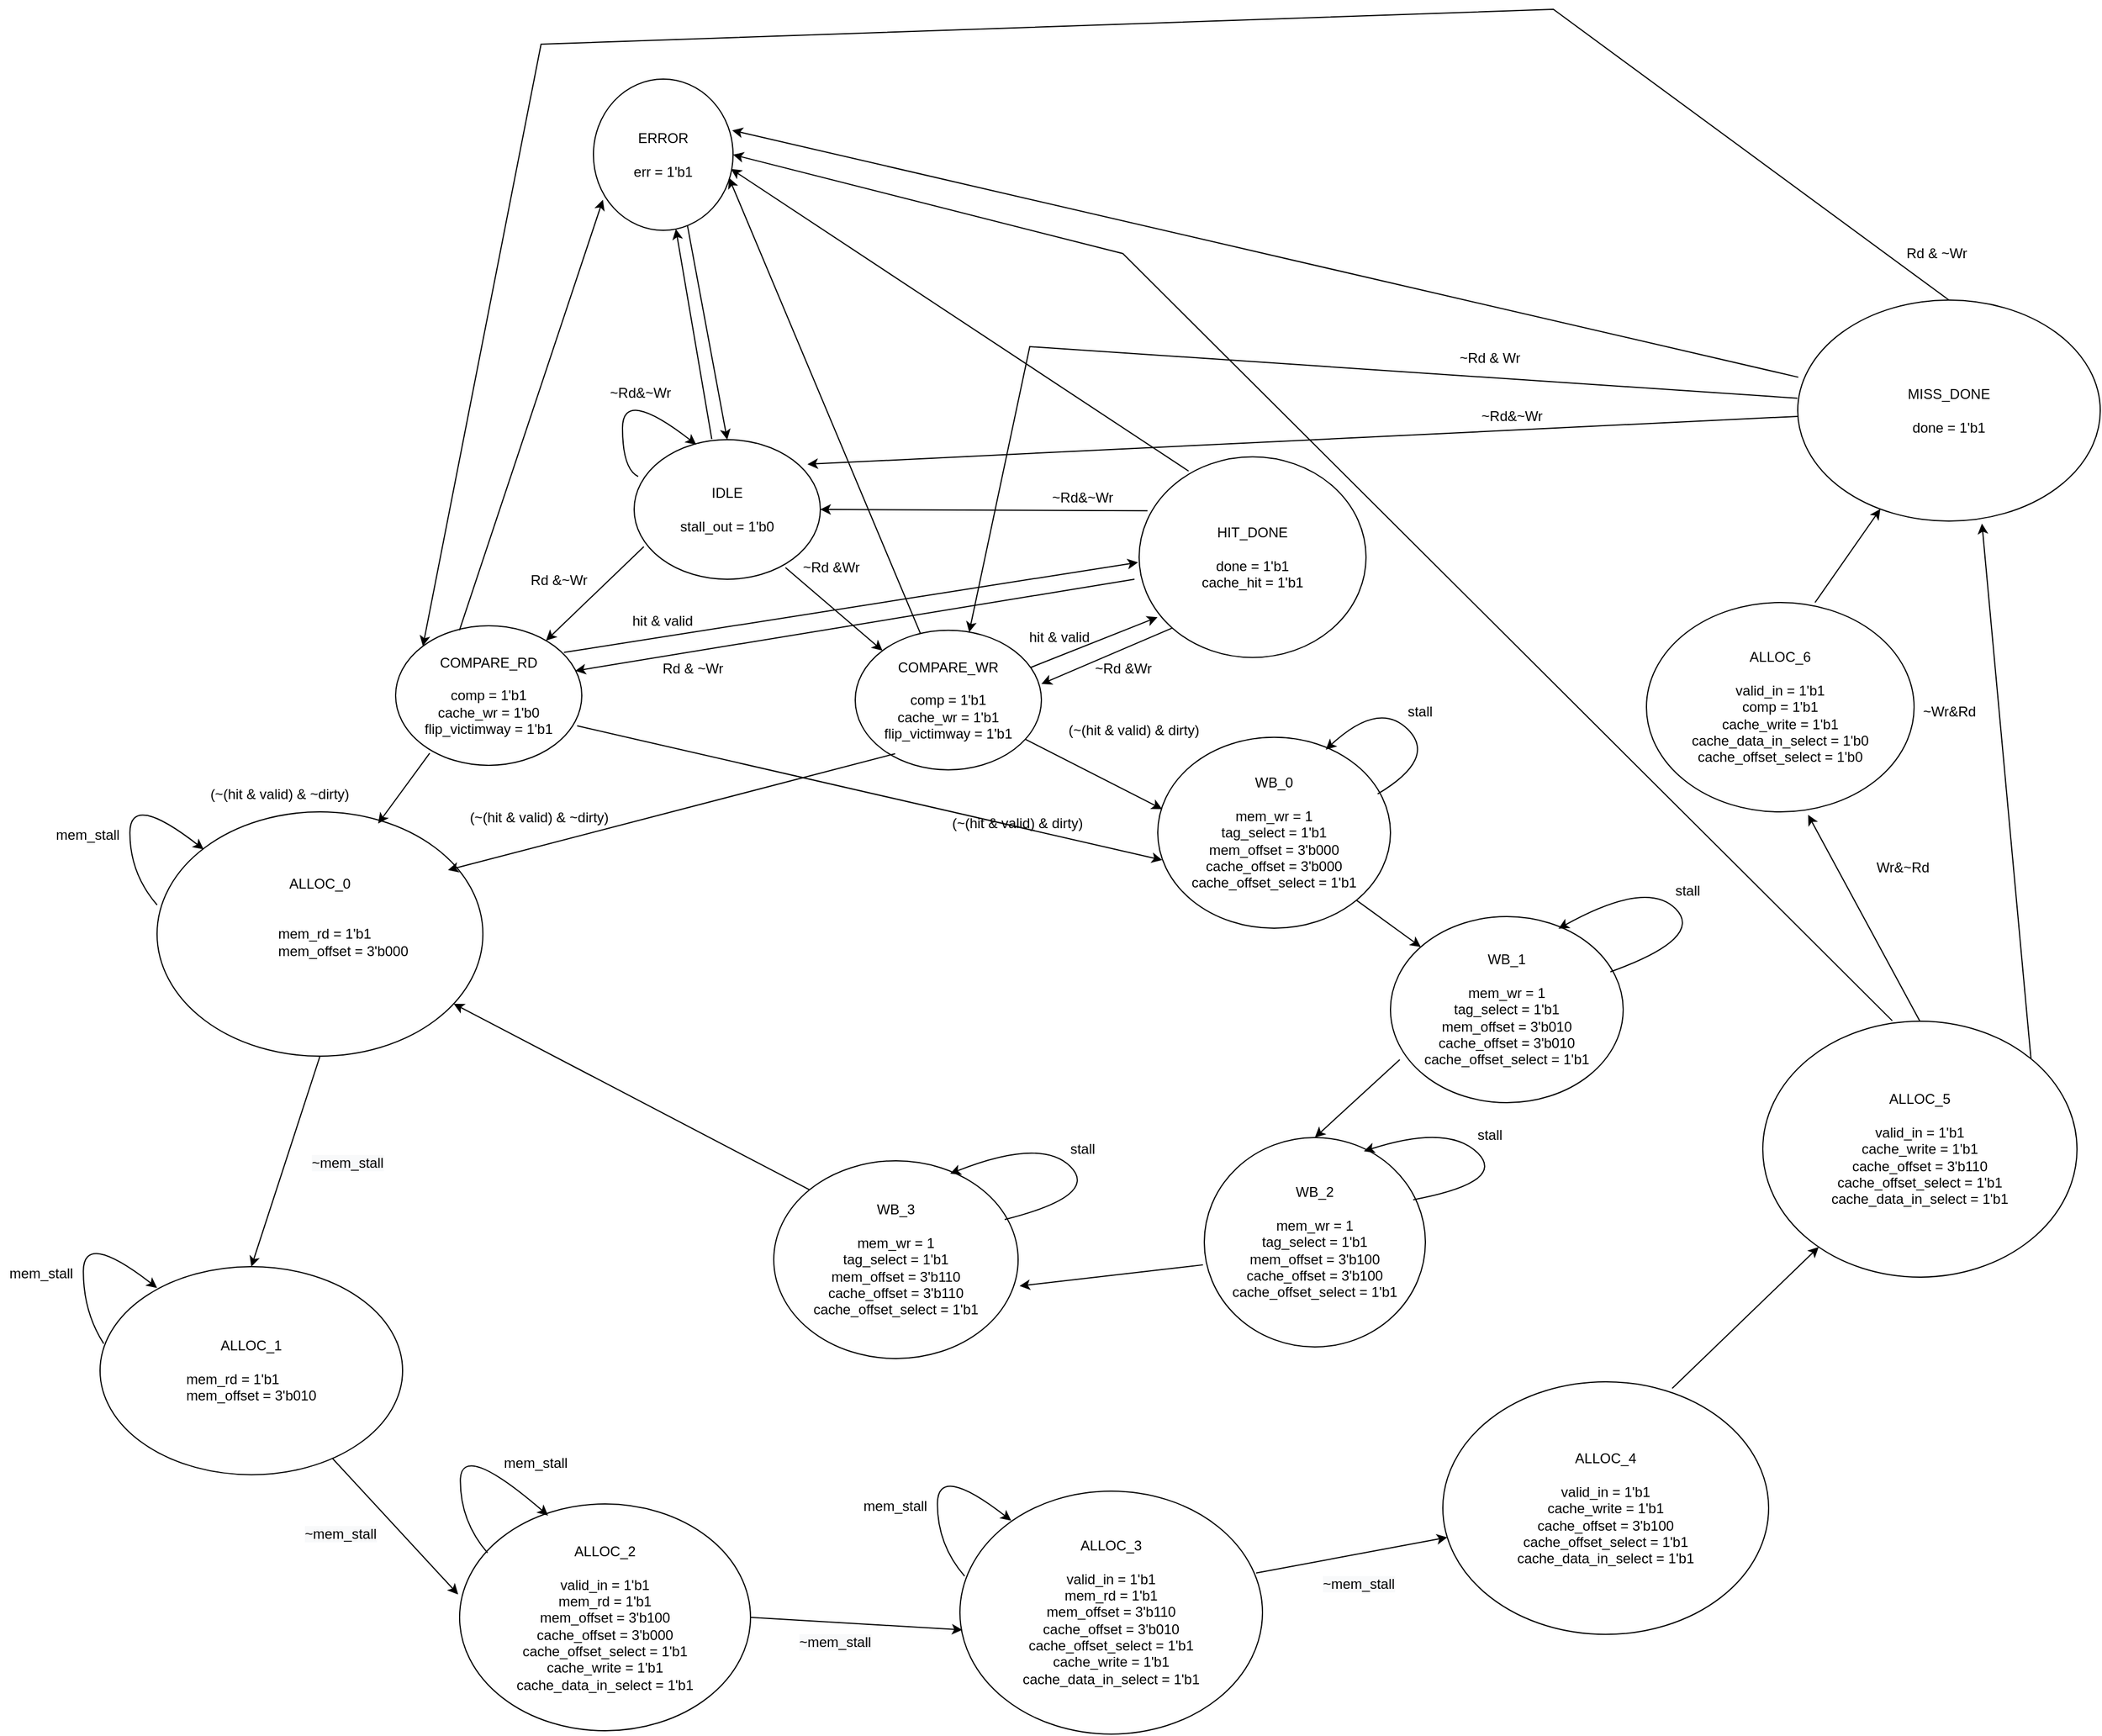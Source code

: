 <mxfile version="17.4.6" type="github">
  <diagram id="0WsAM_WMDWSk5i0kJ9NH" name="Page-1">
    <mxGraphModel dx="3024" dy="1477" grid="1" gridSize="10" guides="1" tooltips="1" connect="1" arrows="0" fold="1" page="1" pageScale="1" pageWidth="1654" pageHeight="2336" math="0" shadow="0">
      <root>
        <mxCell id="0" />
        <mxCell id="1" parent="0" />
        <mxCell id="G9HL7FKv6nedQ7dIaKoP-1" value="IDLE&lt;br&gt;&lt;br&gt;stall_out = 1&#39;b0" style="ellipse;whiteSpace=wrap;html=1;" parent="1" vertex="1">
          <mxGeometry x="-810" y="640" width="160" height="120" as="geometry" />
        </mxCell>
        <mxCell id="G9HL7FKv6nedQ7dIaKoP-4" value="~Rd&amp;amp;~Wr" style="text;html=1;align=center;verticalAlign=middle;resizable=0;points=[];autosize=1;strokeColor=none;fillColor=none;" parent="1" vertex="1">
          <mxGeometry x="-840" y="590" width="70" height="20" as="geometry" />
        </mxCell>
        <mxCell id="G9HL7FKv6nedQ7dIaKoP-5" value="" style="curved=1;endArrow=classic;html=1;rounded=0;entryX=0.396;entryY=-0.006;entryDx=0;entryDy=0;entryPerimeter=0;" parent="1" edge="1">
          <mxGeometry width="50" height="50" relative="1" as="geometry">
            <mxPoint x="-806.564" y="671.718" as="sourcePoint" />
            <mxPoint x="-756.64" y="644.28" as="targetPoint" />
            <Array as="points">
              <mxPoint x="-820" y="665" />
              <mxPoint x="-820" y="595" />
            </Array>
          </mxGeometry>
        </mxCell>
        <mxCell id="G9HL7FKv6nedQ7dIaKoP-6" value="COMPARE_RD&lt;br&gt;&lt;br&gt;comp = 1&#39;b1&lt;br&gt;cache_wr = 1&#39;b0&lt;br&gt;flip_victimway = 1&#39;b1" style="ellipse;whiteSpace=wrap;html=1;" parent="1" vertex="1">
          <mxGeometry x="-1015" y="800" width="160" height="120" as="geometry" />
        </mxCell>
        <mxCell id="G9HL7FKv6nedQ7dIaKoP-7" value="COMPARE_WR&lt;br&gt;&lt;br&gt;comp = 1&#39;b1&lt;br&gt;cache_wr = 1&#39;b1&lt;br&gt;flip_victimway = 1&#39;b1" style="ellipse;whiteSpace=wrap;html=1;" parent="1" vertex="1">
          <mxGeometry x="-620" y="803.84" width="160" height="120" as="geometry" />
        </mxCell>
        <mxCell id="G9HL7FKv6nedQ7dIaKoP-8" value="" style="endArrow=classic;html=1;rounded=0;exitX=0.052;exitY=0.767;exitDx=0;exitDy=0;exitPerimeter=0;" parent="1" source="G9HL7FKv6nedQ7dIaKoP-1" target="G9HL7FKv6nedQ7dIaKoP-6" edge="1">
          <mxGeometry width="50" height="50" relative="1" as="geometry">
            <mxPoint x="-810" y="760" as="sourcePoint" />
            <mxPoint x="-1000.08" y="860" as="targetPoint" />
          </mxGeometry>
        </mxCell>
        <mxCell id="G9HL7FKv6nedQ7dIaKoP-9" value="Rd &amp;amp;~Wr" style="text;html=1;align=center;verticalAlign=middle;resizable=0;points=[];autosize=1;strokeColor=none;fillColor=none;" parent="1" vertex="1">
          <mxGeometry x="-905" y="751" width="60" height="20" as="geometry" />
        </mxCell>
        <mxCell id="G9HL7FKv6nedQ7dIaKoP-10" value="" style="endArrow=classic;html=1;rounded=0;exitX=0.904;exitY=0.191;exitDx=0;exitDy=0;exitPerimeter=0;entryX=-0.005;entryY=0.526;entryDx=0;entryDy=0;entryPerimeter=0;" parent="1" source="G9HL7FKv6nedQ7dIaKoP-6" target="G9HL7FKv6nedQ7dIaKoP-82" edge="1">
          <mxGeometry width="50" height="50" relative="1" as="geometry">
            <mxPoint x="-830" y="890" as="sourcePoint" />
            <mxPoint x="-780" y="840" as="targetPoint" />
          </mxGeometry>
        </mxCell>
        <mxCell id="G9HL7FKv6nedQ7dIaKoP-14" value="" style="endArrow=classic;html=1;rounded=0;exitX=0.813;exitY=0.917;exitDx=0;exitDy=0;exitPerimeter=0;entryX=0;entryY=0;entryDx=0;entryDy=0;" parent="1" source="G9HL7FKv6nedQ7dIaKoP-1" target="G9HL7FKv6nedQ7dIaKoP-7" edge="1">
          <mxGeometry width="50" height="50" relative="1" as="geometry">
            <mxPoint x="-431.12" y="739.12" as="sourcePoint" />
            <mxPoint x="-620.003" y="919.907" as="targetPoint" />
          </mxGeometry>
        </mxCell>
        <mxCell id="G9HL7FKv6nedQ7dIaKoP-15" value="~Rd &amp;amp;Wr" style="text;html=1;align=center;verticalAlign=middle;resizable=0;points=[];autosize=1;strokeColor=none;fillColor=none;" parent="1" vertex="1">
          <mxGeometry x="-671" y="740" width="60" height="20" as="geometry" />
        </mxCell>
        <mxCell id="G9HL7FKv6nedQ7dIaKoP-18" value="ALLOC_0&lt;br&gt;&lt;br&gt;&lt;div style=&quot;text-align: left&quot;&gt;&lt;br&gt;&lt;/div&gt;&lt;blockquote style=&quot;margin: 0 0 0 40px ; border: none ; padding: 0px&quot;&gt;&lt;span&gt;&lt;div style=&quot;text-align: left&quot;&gt;&lt;span&gt;mem_rd = 1&#39;b1&lt;/span&gt;&lt;/div&gt;&lt;/span&gt;&lt;span&gt;&lt;div style=&quot;text-align: left&quot;&gt;&lt;span&gt;mem_offset = 3&#39;b000&lt;/span&gt;&lt;/div&gt;&lt;div style=&quot;text-align: left&quot;&gt;&lt;div&gt;&lt;br&gt;&lt;/div&gt;&lt;/div&gt;&lt;/span&gt;&lt;/blockquote&gt;&lt;div style=&quot;text-align: left&quot;&gt;&lt;br&gt;&lt;/div&gt;" style="ellipse;whiteSpace=wrap;html=1;" parent="1" vertex="1">
          <mxGeometry x="-1220" y="960" width="280" height="210" as="geometry" />
        </mxCell>
        <mxCell id="G9HL7FKv6nedQ7dIaKoP-22" value="" style="endArrow=classic;html=1;rounded=0;exitX=0.183;exitY=0.913;exitDx=0;exitDy=0;exitPerimeter=0;" parent="1" source="G9HL7FKv6nedQ7dIaKoP-6" edge="1">
          <mxGeometry width="50" height="50" relative="1" as="geometry">
            <mxPoint x="-1260" y="920" as="sourcePoint" />
            <mxPoint x="-1030" y="970" as="targetPoint" />
          </mxGeometry>
        </mxCell>
        <mxCell id="G9HL7FKv6nedQ7dIaKoP-27" value="" style="endArrow=classic;html=1;rounded=0;exitX=0.183;exitY=0.913;exitDx=0;exitDy=0;exitPerimeter=0;" parent="1" edge="1">
          <mxGeometry width="50" height="50" relative="1" as="geometry">
            <mxPoint x="-585.72" y="910" as="sourcePoint" />
            <mxPoint x="-970" y="1010" as="targetPoint" />
          </mxGeometry>
        </mxCell>
        <mxCell id="G9HL7FKv6nedQ7dIaKoP-38" value="WB_0&lt;br&gt;&lt;br&gt;mem_wr = 1&lt;br&gt;tag_select = 1&#39;b1&lt;br&gt;&lt;span style=&quot;color: rgba(0 , 0 , 0 , 0) ; font-family: monospace ; font-size: 0px&quot;&gt;%3CmxGraphModel%3E%3Croot%3E%3CmxCell%20id%3D%220%22%2F%3E%3CmxCell%20id%3D%221%22%20parent%3D%220%22%2F%3E%3CmxCell%20id%3D%222%22%20value%3D%22tag_select%22%20style%3D%22text%3Bhtml%3D1%3Balign%3Dcenter%3BverticalAlign%3Dmiddle%3Bresizable%3D0%3Bpoints%3D%5B%5D%3Bautosize%3D1%3BstrokeColor%3Dnone%3BfillColor%3Dnone%3B%22%20vertex%3D%221%22%20parent%3D%221%22%3E%3CmxGeometry%20x%3D%222430%22%20y%3D%22310%22%20width%3D%2270%22%20height%3D%2220%22%20as%3D%22geometry%22%2F%3E%3C%2FmxCell%3E%3C%2Froot%3E%3C%2FmxGraphModel%3E&lt;/span&gt;mem_offset = 3&#39;b000&lt;div&gt;cache_offset = 3&#39;b000&lt;/div&gt;cache_offset_select = 1&#39;b1" style="ellipse;whiteSpace=wrap;html=1;" parent="1" vertex="1">
          <mxGeometry x="-360" y="895.86" width="200" height="164.14" as="geometry" />
        </mxCell>
        <mxCell id="G9HL7FKv6nedQ7dIaKoP-39" value="stall" style="text;html=1;align=center;verticalAlign=middle;resizable=0;points=[];autosize=1;strokeColor=none;fillColor=none;" parent="1" vertex="1">
          <mxGeometry x="-155" y="864.14" width="40" height="20" as="geometry" />
        </mxCell>
        <mxCell id="G9HL7FKv6nedQ7dIaKoP-41" value="" style="curved=1;endArrow=classic;html=1;rounded=0;exitX=0.945;exitY=0.297;exitDx=0;exitDy=0;exitPerimeter=0;entryX=0.722;entryY=0.065;entryDx=0;entryDy=0;entryPerimeter=0;" parent="1" source="G9HL7FKv6nedQ7dIaKoP-38" target="G9HL7FKv6nedQ7dIaKoP-38" edge="1">
          <mxGeometry width="50" height="50" relative="1" as="geometry">
            <mxPoint x="-170" y="914.14" as="sourcePoint" />
            <mxPoint x="-120" y="864.14" as="targetPoint" />
            <Array as="points">
              <mxPoint x="-120" y="914.14" />
              <mxPoint x="-170" y="864.14" />
            </Array>
          </mxGeometry>
        </mxCell>
        <mxCell id="G9HL7FKv6nedQ7dIaKoP-42" value="WB_1&lt;br&gt;&lt;br&gt;mem_wr = 1&lt;br&gt;tag_select = 1&#39;b1&lt;br&gt;&lt;div&gt;mem_offset = 3&#39;b010&lt;div&gt;cache_offset = 3&#39;b010&lt;/div&gt;cache_offset_select = 1&#39;b1&lt;/div&gt;" style="ellipse;whiteSpace=wrap;html=1;" parent="1" vertex="1">
          <mxGeometry x="-160" y="1050" width="200" height="160" as="geometry" />
        </mxCell>
        <mxCell id="G9HL7FKv6nedQ7dIaKoP-43" value="stall" style="text;html=1;align=center;verticalAlign=middle;resizable=0;points=[];autosize=1;strokeColor=none;fillColor=none;" parent="1" vertex="1">
          <mxGeometry x="75" y="1018.28" width="40" height="20" as="geometry" />
        </mxCell>
        <mxCell id="G9HL7FKv6nedQ7dIaKoP-44" value="" style="curved=1;endArrow=classic;html=1;rounded=0;exitX=0.945;exitY=0.297;exitDx=0;exitDy=0;exitPerimeter=0;entryX=0.722;entryY=0.065;entryDx=0;entryDy=0;entryPerimeter=0;" parent="1" source="G9HL7FKv6nedQ7dIaKoP-42" target="G9HL7FKv6nedQ7dIaKoP-42" edge="1">
          <mxGeometry width="50" height="50" relative="1" as="geometry">
            <mxPoint x="60" y="1068.28" as="sourcePoint" />
            <mxPoint x="110" y="1018.28" as="targetPoint" />
            <Array as="points">
              <mxPoint x="110" y="1068.28" />
              <mxPoint x="60" y="1018.28" />
            </Array>
          </mxGeometry>
        </mxCell>
        <mxCell id="G9HL7FKv6nedQ7dIaKoP-45" value="WB_2&lt;br&gt;&lt;br&gt;mem_wr = 1&lt;br&gt;tag_select = 1&#39;b1&lt;br&gt;mem_offset = 3&#39;b100&lt;div&gt;cache_offset = 3&#39;b100&lt;/div&gt;cache_offset_select = 1&#39;b1" style="ellipse;whiteSpace=wrap;html=1;" parent="1" vertex="1">
          <mxGeometry x="-320" y="1240" width="190" height="180" as="geometry" />
        </mxCell>
        <mxCell id="G9HL7FKv6nedQ7dIaKoP-46" value="stall" style="text;html=1;align=center;verticalAlign=middle;resizable=0;points=[];autosize=1;strokeColor=none;fillColor=none;" parent="1" vertex="1">
          <mxGeometry x="-95" y="1228.28" width="40" height="20" as="geometry" />
        </mxCell>
        <mxCell id="G9HL7FKv6nedQ7dIaKoP-47" value="" style="curved=1;endArrow=classic;html=1;rounded=0;exitX=0.945;exitY=0.297;exitDx=0;exitDy=0;exitPerimeter=0;entryX=0.722;entryY=0.065;entryDx=0;entryDy=0;entryPerimeter=0;" parent="1" source="G9HL7FKv6nedQ7dIaKoP-45" target="G9HL7FKv6nedQ7dIaKoP-45" edge="1">
          <mxGeometry width="50" height="50" relative="1" as="geometry">
            <mxPoint x="-110" y="1278.28" as="sourcePoint" />
            <mxPoint x="-60" y="1228.28" as="targetPoint" />
            <Array as="points">
              <mxPoint x="-60" y="1278.28" />
              <mxPoint x="-110" y="1228.28" />
            </Array>
          </mxGeometry>
        </mxCell>
        <mxCell id="G9HL7FKv6nedQ7dIaKoP-48" value="WB_3&lt;br&gt;&lt;br&gt;mem_wr = 1&lt;br&gt;tag_select = 1&#39;b1&lt;br&gt;&lt;div&gt;mem_offset = 3&#39;b110&lt;div&gt;cache_offset = 3&#39;b110&lt;/div&gt;cache_offset_select = 1&#39;b1&lt;/div&gt;" style="ellipse;whiteSpace=wrap;html=1;" parent="1" vertex="1">
          <mxGeometry x="-690" y="1260" width="210" height="170" as="geometry" />
        </mxCell>
        <mxCell id="G9HL7FKv6nedQ7dIaKoP-49" value="stall" style="text;html=1;align=center;verticalAlign=middle;resizable=0;points=[];autosize=1;strokeColor=none;fillColor=none;" parent="1" vertex="1">
          <mxGeometry x="-445" y="1240" width="40" height="20" as="geometry" />
        </mxCell>
        <mxCell id="G9HL7FKv6nedQ7dIaKoP-50" value="" style="curved=1;endArrow=classic;html=1;rounded=0;exitX=0.945;exitY=0.297;exitDx=0;exitDy=0;exitPerimeter=0;entryX=0.722;entryY=0.065;entryDx=0;entryDy=0;entryPerimeter=0;" parent="1" source="G9HL7FKv6nedQ7dIaKoP-48" target="G9HL7FKv6nedQ7dIaKoP-48" edge="1">
          <mxGeometry width="50" height="50" relative="1" as="geometry">
            <mxPoint x="-460" y="1290" as="sourcePoint" />
            <mxPoint x="-410" y="1240" as="targetPoint" />
            <Array as="points">
              <mxPoint x="-410" y="1290" />
              <mxPoint x="-460" y="1240" />
            </Array>
          </mxGeometry>
        </mxCell>
        <mxCell id="G9HL7FKv6nedQ7dIaKoP-51" value="" style="endArrow=classic;html=1;rounded=0;entryX=0.019;entryY=0.376;entryDx=0;entryDy=0;entryPerimeter=0;" parent="1" source="G9HL7FKv6nedQ7dIaKoP-7" target="G9HL7FKv6nedQ7dIaKoP-38" edge="1">
          <mxGeometry width="50" height="50" relative="1" as="geometry">
            <mxPoint x="-530" y="1020" as="sourcePoint" />
            <mxPoint x="-480" y="970" as="targetPoint" />
          </mxGeometry>
        </mxCell>
        <mxCell id="G9HL7FKv6nedQ7dIaKoP-52" value="" style="endArrow=classic;html=1;rounded=0;exitX=1;exitY=1;exitDx=0;exitDy=0;" parent="1" source="G9HL7FKv6nedQ7dIaKoP-38" target="G9HL7FKv6nedQ7dIaKoP-42" edge="1">
          <mxGeometry width="50" height="50" relative="1" as="geometry">
            <mxPoint x="-290" y="1080" as="sourcePoint" />
            <mxPoint x="-240" y="1030" as="targetPoint" />
          </mxGeometry>
        </mxCell>
        <mxCell id="G9HL7FKv6nedQ7dIaKoP-53" value="" style="endArrow=classic;html=1;rounded=0;exitX=0.04;exitY=0.769;exitDx=0;exitDy=0;exitPerimeter=0;entryX=0.5;entryY=0;entryDx=0;entryDy=0;" parent="1" source="G9HL7FKv6nedQ7dIaKoP-42" target="G9HL7FKv6nedQ7dIaKoP-45" edge="1">
          <mxGeometry width="50" height="50" relative="1" as="geometry">
            <mxPoint x="-280" y="1120" as="sourcePoint" />
            <mxPoint x="-230" y="1070" as="targetPoint" />
          </mxGeometry>
        </mxCell>
        <mxCell id="G9HL7FKv6nedQ7dIaKoP-54" value="" style="endArrow=classic;html=1;rounded=0;exitX=-0.006;exitY=0.608;exitDx=0;exitDy=0;exitPerimeter=0;entryX=1.006;entryY=0.633;entryDx=0;entryDy=0;entryPerimeter=0;" parent="1" source="G9HL7FKv6nedQ7dIaKoP-45" target="G9HL7FKv6nedQ7dIaKoP-48" edge="1">
          <mxGeometry width="50" height="50" relative="1" as="geometry">
            <mxPoint x="-390" y="1530" as="sourcePoint" />
            <mxPoint x="-340" y="1480" as="targetPoint" />
          </mxGeometry>
        </mxCell>
        <mxCell id="G9HL7FKv6nedQ7dIaKoP-59" value="" style="endArrow=classic;html=1;rounded=0;exitX=0.975;exitY=0.717;exitDx=0;exitDy=0;exitPerimeter=0;entryX=0.019;entryY=0.643;entryDx=0;entryDy=0;entryPerimeter=0;" parent="1" source="G9HL7FKv6nedQ7dIaKoP-6" target="G9HL7FKv6nedQ7dIaKoP-38" edge="1">
          <mxGeometry width="50" height="50" relative="1" as="geometry">
            <mxPoint x="-580" y="1090" as="sourcePoint" />
            <mxPoint x="-530" y="1040" as="targetPoint" />
          </mxGeometry>
        </mxCell>
        <mxCell id="G9HL7FKv6nedQ7dIaKoP-62" value="" style="endArrow=classic;html=1;rounded=0;exitX=0;exitY=0;exitDx=0;exitDy=0;" parent="1" source="G9HL7FKv6nedQ7dIaKoP-48" target="G9HL7FKv6nedQ7dIaKoP-18" edge="1">
          <mxGeometry width="50" height="50" relative="1" as="geometry">
            <mxPoint x="-560" y="1150" as="sourcePoint" />
            <mxPoint x="-940" y="1130" as="targetPoint" />
          </mxGeometry>
        </mxCell>
        <mxCell id="G9HL7FKv6nedQ7dIaKoP-67" value="ALLOC_1&lt;br&gt;&lt;br&gt;&lt;div style=&quot;text-align: left&quot;&gt;&lt;span style=&quot;text-align: center&quot;&gt;&lt;div style=&quot;text-align: left&quot;&gt;mem_rd = 1&#39;b1&lt;/div&gt;&lt;/span&gt;&lt;span style=&quot;text-align: center&quot;&gt;&lt;div style=&quot;text-align: left&quot;&gt;mem_offset = 3&#39;b010&lt;/div&gt;&lt;/span&gt;&lt;/div&gt;" style="ellipse;whiteSpace=wrap;html=1;" parent="1" vertex="1">
          <mxGeometry x="-1269" y="1351" width="260" height="178.84" as="geometry" />
        </mxCell>
        <mxCell id="G9HL7FKv6nedQ7dIaKoP-70" value="ALLOC_2&lt;br&gt;&lt;span&gt;&lt;br&gt;valid_in = 1&#39;b1&lt;br&gt;mem_rd = 1&#39;b1&lt;/span&gt;&lt;span&gt;&lt;/span&gt;&lt;br&gt;&lt;div&gt;&lt;span&gt;&lt;div&gt;&lt;span&gt;&lt;span&gt;	&lt;span&gt;	&lt;/span&gt;&lt;/span&gt;mem_offset = 3&#39;b100&lt;/span&gt;&lt;/div&gt;&lt;/span&gt;&lt;span&gt;&lt;div&gt;&lt;span&gt;&lt;span&gt;	&lt;span&gt;	&lt;/span&gt;&lt;/span&gt;cache_offset = 3&#39;b000&lt;/span&gt;&lt;/div&gt;&lt;div&gt;&lt;span&gt;	&lt;/span&gt;&lt;span&gt;	&lt;/span&gt;&lt;span style=&quot;font-family: &amp;#34;helvetica&amp;#34;&quot;&gt;cache_offset_select = 1&#39;b1&lt;/span&gt;&lt;br&gt;&lt;/div&gt;&lt;/span&gt;&lt;span&gt;&lt;div&gt;&lt;span&gt;&lt;span&gt;	&lt;span&gt;	&lt;/span&gt;&lt;/span&gt;cache_write = 1&#39;b1&lt;/span&gt;&lt;/div&gt;&lt;div&gt;&lt;/div&gt;&lt;div&gt;&lt;span&gt;&lt;span&gt;	&lt;span&gt;	&lt;/span&gt;&lt;/span&gt;cache_data_in_select = 1&#39;b1&lt;/span&gt;&lt;/div&gt;&lt;/span&gt;&lt;/div&gt;" style="ellipse;whiteSpace=wrap;html=1;" parent="1" vertex="1">
          <mxGeometry x="-960" y="1555" width="250" height="195" as="geometry" />
        </mxCell>
        <mxCell id="G9HL7FKv6nedQ7dIaKoP-73" value="ALLOC_3&lt;br&gt;&lt;br&gt;&lt;div style=&quot;text-align: left&quot;&gt;&lt;span&gt;&lt;span&gt; &lt;/span&gt;&lt;/span&gt;&lt;/div&gt;valid_in = 1&#39;b1&lt;br&gt;mem_rd = 1&#39;b1&lt;br&gt;&lt;div&gt;&lt;div&gt;mem_offset = 3&#39;b110&lt;/div&gt;&lt;div&gt;cache_offset = 3&#39;b010&lt;/div&gt;&lt;div&gt;&lt;span style=&quot;font-family: &amp;#34;helvetica&amp;#34;&quot;&gt;cache_offset_select = 1&#39;b1&lt;/span&gt;&lt;br&gt;&lt;/div&gt;&lt;div&gt;cache_write = 1&#39;b1&lt;/div&gt;&lt;div&gt;&lt;/div&gt;&lt;div&gt;cache_data_in_select = 1&#39;b1&lt;/div&gt;&lt;/div&gt;" style="ellipse;whiteSpace=wrap;html=1;" parent="1" vertex="1">
          <mxGeometry x="-530" y="1544" width="260" height="208.84" as="geometry" />
        </mxCell>
        <mxCell id="G9HL7FKv6nedQ7dIaKoP-76" value="ALLOC_4&lt;br&gt;&lt;span&gt;&lt;br&gt;&lt;div&gt;&lt;span&gt;valid_in = 1&#39;b1&lt;/span&gt;&lt;/div&gt;&lt;div&gt;cache_write = 1&#39;b1&lt;span&gt;&lt;br&gt;&lt;/span&gt;&lt;/div&gt;&lt;div&gt;&lt;span&gt;cache_offset = 3&#39;b100&lt;/span&gt;&lt;/div&gt;&lt;div&gt;&lt;span style=&quot;font-family: &amp;#34;helvetica&amp;#34;&quot;&gt;cache_offset_select = 1&#39;b1&lt;/span&gt;&lt;/div&gt;&lt;div&gt;&lt;span&gt;cache_data_in_select = 1&#39;b1&lt;/span&gt;&lt;/div&gt;&lt;/span&gt;" style="ellipse;whiteSpace=wrap;html=1;align=center;" parent="1" vertex="1">
          <mxGeometry x="-115" y="1450" width="280" height="217.12" as="geometry" />
        </mxCell>
        <mxCell id="G9HL7FKv6nedQ7dIaKoP-79" value="ALLOC_5&lt;br&gt;&lt;br&gt;&lt;span&gt;valid_in = 1&#39;b1&lt;br&gt;&lt;/span&gt;&lt;span&gt;cache_write = 1&#39;b1&lt;br&gt;&lt;/span&gt;&lt;span&gt;cache_offset = 3&#39;b110&lt;br&gt;&lt;/span&gt;&lt;span style=&quot;font-family: &amp;#34;helvetica&amp;#34;&quot;&gt;cache_offset_select = 1&#39;b1&lt;br&gt;&lt;/span&gt;&lt;span&gt;cache_data_in_select = 1&#39;b1&lt;/span&gt;&lt;span style=&quot;font-family: &amp;#34;helvetica&amp;#34;&quot;&gt;&lt;br&gt;&lt;/span&gt;" style="ellipse;whiteSpace=wrap;html=1;" parent="1" vertex="1">
          <mxGeometry x="160" y="1140" width="270" height="220" as="geometry" />
        </mxCell>
        <mxCell id="G9HL7FKv6nedQ7dIaKoP-82" value="HIT_DONE&lt;br&gt;&lt;br&gt;done = 1&#39;b1&lt;br&gt;cache_hit = 1&#39;b1" style="ellipse;whiteSpace=wrap;html=1;" parent="1" vertex="1">
          <mxGeometry x="-376" y="654.75" width="195" height="172.5" as="geometry" />
        </mxCell>
        <mxCell id="G9HL7FKv6nedQ7dIaKoP-83" value="" style="endArrow=classic;html=1;rounded=0;exitX=0.5;exitY=1;exitDx=0;exitDy=0;entryX=0.5;entryY=0;entryDx=0;entryDy=0;" parent="1" source="G9HL7FKv6nedQ7dIaKoP-18" target="G9HL7FKv6nedQ7dIaKoP-67" edge="1">
          <mxGeometry width="50" height="50" relative="1" as="geometry">
            <mxPoint x="-980" y="1370" as="sourcePoint" />
            <mxPoint x="-930" y="1320" as="targetPoint" />
          </mxGeometry>
        </mxCell>
        <mxCell id="G9HL7FKv6nedQ7dIaKoP-84" value="" style="endArrow=classic;html=1;rounded=0;entryX=-0.005;entryY=0.399;entryDx=0;entryDy=0;entryPerimeter=0;" parent="1" source="G9HL7FKv6nedQ7dIaKoP-67" target="G9HL7FKv6nedQ7dIaKoP-70" edge="1">
          <mxGeometry width="50" height="50" relative="1" as="geometry">
            <mxPoint x="-1020" y="1730" as="sourcePoint" />
            <mxPoint x="-970" y="1680" as="targetPoint" />
          </mxGeometry>
        </mxCell>
        <mxCell id="G9HL7FKv6nedQ7dIaKoP-85" value="" style="endArrow=classic;html=1;rounded=0;exitX=1;exitY=0.5;exitDx=0;exitDy=0;entryX=0.008;entryY=0.571;entryDx=0;entryDy=0;entryPerimeter=0;" parent="1" source="G9HL7FKv6nedQ7dIaKoP-70" target="G9HL7FKv6nedQ7dIaKoP-73" edge="1">
          <mxGeometry width="50" height="50" relative="1" as="geometry">
            <mxPoint x="-480" y="1580" as="sourcePoint" />
            <mxPoint x="-430" y="1530" as="targetPoint" />
          </mxGeometry>
        </mxCell>
        <mxCell id="G9HL7FKv6nedQ7dIaKoP-86" value="" style="endArrow=classic;html=1;rounded=0;exitX=0.979;exitY=0.337;exitDx=0;exitDy=0;exitPerimeter=0;" parent="1" source="G9HL7FKv6nedQ7dIaKoP-73" target="G9HL7FKv6nedQ7dIaKoP-76" edge="1">
          <mxGeometry width="50" height="50" relative="1" as="geometry">
            <mxPoint x="-20" y="1550" as="sourcePoint" />
            <mxPoint x="30" y="1500" as="targetPoint" />
          </mxGeometry>
        </mxCell>
        <mxCell id="G9HL7FKv6nedQ7dIaKoP-87" value="" style="endArrow=classic;html=1;rounded=0;exitX=0.704;exitY=0.026;exitDx=0;exitDy=0;exitPerimeter=0;" parent="1" source="G9HL7FKv6nedQ7dIaKoP-76" target="G9HL7FKv6nedQ7dIaKoP-79" edge="1">
          <mxGeometry width="50" height="50" relative="1" as="geometry">
            <mxPoint x="340" y="1280" as="sourcePoint" />
            <mxPoint x="390" y="1230" as="targetPoint" />
          </mxGeometry>
        </mxCell>
        <mxCell id="G9HL7FKv6nedQ7dIaKoP-89" value="" style="endArrow=classic;html=1;rounded=0;exitX=0.037;exitY=0.269;exitDx=0;exitDy=0;entryX=1;entryY=0.5;entryDx=0;entryDy=0;exitPerimeter=0;" parent="1" source="G9HL7FKv6nedQ7dIaKoP-82" target="G9HL7FKv6nedQ7dIaKoP-1" edge="1">
          <mxGeometry width="50" height="50" relative="1" as="geometry">
            <mxPoint x="-460" y="630" as="sourcePoint" />
            <mxPoint x="-410" y="580" as="targetPoint" />
          </mxGeometry>
        </mxCell>
        <mxCell id="MkebhDBpNGItt_J_HD5r-7" value="ALLOC_6&lt;br&gt;&lt;br&gt;&lt;span&gt;valid_in = 1&#39;b1&lt;br&gt;comp = 1&#39;b1&lt;/span&gt;&lt;span&gt;&lt;br&gt;&lt;/span&gt;&lt;span&gt;cache_write = 1&#39;b1&lt;br&gt;&lt;/span&gt;&lt;span&gt;cache_data_in_select = 1&#39;b0&lt;br&gt;&lt;/span&gt;&lt;span style=&quot;font-family: &amp;#34;helvetica&amp;#34;&quot;&gt;cache_offset_select = 1&#39;b0&lt;/span&gt;&lt;span&gt;&lt;br&gt;&lt;/span&gt;" style="ellipse;whiteSpace=wrap;html=1;" parent="1" vertex="1">
          <mxGeometry x="60" y="780" width="230" height="180" as="geometry" />
        </mxCell>
        <mxCell id="MkebhDBpNGItt_J_HD5r-8" value="" style="endArrow=classic;html=1;rounded=0;exitX=0.63;exitY=0;exitDx=0;exitDy=0;exitPerimeter=0;" parent="1" source="MkebhDBpNGItt_J_HD5r-7" target="ubBGQjgHWbrzZHi7zzIe-1" edge="1">
          <mxGeometry width="50" height="50" relative="1" as="geometry">
            <mxPoint x="-170" y="920" as="sourcePoint" />
            <mxPoint x="-120" y="870" as="targetPoint" />
          </mxGeometry>
        </mxCell>
        <mxCell id="MkebhDBpNGItt_J_HD5r-10" value="Wr&amp;amp;~Rd" style="text;html=1;align=center;verticalAlign=middle;resizable=0;points=[];autosize=1;strokeColor=none;fillColor=none;" parent="1" vertex="1">
          <mxGeometry x="250" y="998.28" width="60" height="20" as="geometry" />
        </mxCell>
        <mxCell id="MkebhDBpNGItt_J_HD5r-11" value="~Wr&amp;amp;Rd" style="text;html=1;align=center;verticalAlign=middle;resizable=0;points=[];autosize=1;strokeColor=none;fillColor=none;" parent="1" vertex="1">
          <mxGeometry x="290" y="864.14" width="60" height="20" as="geometry" />
        </mxCell>
        <mxCell id="MkebhDBpNGItt_J_HD5r-89" value="(~(hit &amp;amp; valid) &amp;amp; ~dirty) &lt;br&gt;" style="text;html=1;align=center;verticalAlign=middle;resizable=0;points=[];autosize=1;strokeColor=none;fillColor=none;" parent="1" vertex="1">
          <mxGeometry x="-1180" y="935" width="130" height="20" as="geometry" />
        </mxCell>
        <mxCell id="ubBGQjgHWbrzZHi7zzIe-1" value="MISS_DONE&lt;br&gt;&lt;br&gt;done = 1&#39;b1" style="ellipse;whiteSpace=wrap;html=1;" parent="1" vertex="1">
          <mxGeometry x="190" y="520" width="260" height="190" as="geometry" />
        </mxCell>
        <mxCell id="mIV1HLxVUp-rzsPTlxXM-1" value="ERROR&lt;br&gt;&lt;br&gt;err = 1&#39;b1" style="ellipse;whiteSpace=wrap;html=1;" vertex="1" parent="1">
          <mxGeometry x="-845" y="330" width="120" height="130" as="geometry" />
        </mxCell>
        <mxCell id="mIV1HLxVUp-rzsPTlxXM-4" value="" style="endArrow=classic;html=1;rounded=0;exitX=0.417;exitY=-0.004;exitDx=0;exitDy=0;exitPerimeter=0;" edge="1" parent="1" source="G9HL7FKv6nedQ7dIaKoP-1" target="mIV1HLxVUp-rzsPTlxXM-1">
          <mxGeometry width="50" height="50" relative="1" as="geometry">
            <mxPoint x="-790" y="540" as="sourcePoint" />
            <mxPoint x="-740" y="490" as="targetPoint" />
          </mxGeometry>
        </mxCell>
        <mxCell id="mIV1HLxVUp-rzsPTlxXM-5" value="" style="endArrow=classic;html=1;rounded=0;exitX=0.673;exitY=0.967;exitDx=0;exitDy=0;exitPerimeter=0;" edge="1" parent="1" source="mIV1HLxVUp-rzsPTlxXM-1">
          <mxGeometry width="50" height="50" relative="1" as="geometry">
            <mxPoint x="-760" y="510" as="sourcePoint" />
            <mxPoint x="-730" y="640" as="targetPoint" />
          </mxGeometry>
        </mxCell>
        <mxCell id="mIV1HLxVUp-rzsPTlxXM-6" value="hit &amp;amp; valid" style="text;html=1;align=center;verticalAlign=middle;resizable=0;points=[];autosize=1;strokeColor=none;fillColor=none;" vertex="1" parent="1">
          <mxGeometry x="-821" y="786" width="70" height="20" as="geometry" />
        </mxCell>
        <mxCell id="mIV1HLxVUp-rzsPTlxXM-7" value="" style="endArrow=classic;html=1;rounded=0;entryX=0.081;entryY=0.799;entryDx=0;entryDy=0;entryPerimeter=0;" edge="1" parent="1" source="G9HL7FKv6nedQ7dIaKoP-7" target="G9HL7FKv6nedQ7dIaKoP-82">
          <mxGeometry width="50" height="50" relative="1" as="geometry">
            <mxPoint x="-380" y="820" as="sourcePoint" />
            <mxPoint x="-330" y="770" as="targetPoint" />
          </mxGeometry>
        </mxCell>
        <mxCell id="mIV1HLxVUp-rzsPTlxXM-8" value="hit &amp;amp; valid" style="text;html=1;align=center;verticalAlign=middle;resizable=0;points=[];autosize=1;strokeColor=none;fillColor=none;" vertex="1" parent="1">
          <mxGeometry x="-480" y="800" width="70" height="20" as="geometry" />
        </mxCell>
        <mxCell id="mIV1HLxVUp-rzsPTlxXM-9" value="(~(hit &amp;amp; valid) &amp;amp; ~dirty) &lt;br&gt;" style="text;html=1;align=center;verticalAlign=middle;resizable=0;points=[];autosize=1;strokeColor=none;fillColor=none;" vertex="1" parent="1">
          <mxGeometry x="-957" y="955" width="130" height="20" as="geometry" />
        </mxCell>
        <mxCell id="mIV1HLxVUp-rzsPTlxXM-10" value="(~(hit &amp;amp; valid) &amp;amp; dirty) " style="text;html=1;align=center;verticalAlign=middle;resizable=0;points=[];autosize=1;strokeColor=none;fillColor=none;" vertex="1" parent="1">
          <mxGeometry x="-546" y="960" width="130" height="20" as="geometry" />
        </mxCell>
        <mxCell id="mIV1HLxVUp-rzsPTlxXM-11" value="(~(hit &amp;amp; valid) &amp;amp; dirty) " style="text;html=1;align=center;verticalAlign=middle;resizable=0;points=[];autosize=1;strokeColor=none;fillColor=none;" vertex="1" parent="1">
          <mxGeometry x="-446" y="880" width="130" height="20" as="geometry" />
        </mxCell>
        <mxCell id="mIV1HLxVUp-rzsPTlxXM-12" value="" style="endArrow=classic;html=1;rounded=0;fontColor=#000000;entryX=0.068;entryY=0.798;entryDx=0;entryDy=0;entryPerimeter=0;exitX=0.343;exitY=0.032;exitDx=0;exitDy=0;exitPerimeter=0;" edge="1" parent="1" source="G9HL7FKv6nedQ7dIaKoP-6" target="mIV1HLxVUp-rzsPTlxXM-1">
          <mxGeometry width="50" height="50" relative="1" as="geometry">
            <mxPoint x="-990" y="670" as="sourcePoint" />
            <mxPoint x="-940" y="620" as="targetPoint" />
          </mxGeometry>
        </mxCell>
        <mxCell id="mIV1HLxVUp-rzsPTlxXM-13" value="" style="endArrow=classic;html=1;rounded=0;fontColor=#000000;entryX=0.971;entryY=0.653;entryDx=0;entryDy=0;entryPerimeter=0;" edge="1" parent="1" source="G9HL7FKv6nedQ7dIaKoP-7" target="mIV1HLxVUp-rzsPTlxXM-1">
          <mxGeometry width="50" height="50" relative="1" as="geometry">
            <mxPoint x="-550" y="800" as="sourcePoint" />
            <mxPoint x="-600" y="500" as="targetPoint" />
          </mxGeometry>
        </mxCell>
        <mxCell id="mIV1HLxVUp-rzsPTlxXM-16" value="mem_stall" style="text;html=1;align=center;verticalAlign=middle;resizable=0;points=[];autosize=1;strokeColor=none;fillColor=none;" vertex="1" parent="1">
          <mxGeometry x="-1315.0" y="970" width="70" height="20" as="geometry" />
        </mxCell>
        <mxCell id="mIV1HLxVUp-rzsPTlxXM-17" value="" style="curved=1;endArrow=classic;html=1;rounded=0;entryX=0.396;entryY=-0.006;entryDx=0;entryDy=0;entryPerimeter=0;exitX=0;exitY=0.381;exitDx=0;exitDy=0;exitPerimeter=0;" edge="1" parent="1" source="G9HL7FKv6nedQ7dIaKoP-18">
          <mxGeometry width="50" height="50" relative="1" as="geometry">
            <mxPoint x="-1237.66" y="1018.277" as="sourcePoint" />
            <mxPoint x="-1180.0" y="992.22" as="targetPoint" />
            <Array as="points">
              <mxPoint x="-1243.36" y="1012.94" />
              <mxPoint x="-1243.36" y="942.94" />
            </Array>
          </mxGeometry>
        </mxCell>
        <mxCell id="mIV1HLxVUp-rzsPTlxXM-18" value="mem_stall" style="text;html=1;align=center;verticalAlign=middle;resizable=0;points=[];autosize=1;strokeColor=none;fillColor=none;" vertex="1" parent="1">
          <mxGeometry x="-1355.0" y="1347.06" width="70" height="20" as="geometry" />
        </mxCell>
        <mxCell id="mIV1HLxVUp-rzsPTlxXM-19" value="" style="curved=1;endArrow=classic;html=1;rounded=0;entryX=0.396;entryY=-0.006;entryDx=0;entryDy=0;entryPerimeter=0;exitX=0.012;exitY=0.37;exitDx=0;exitDy=0;exitPerimeter=0;" edge="1" parent="1" source="G9HL7FKv6nedQ7dIaKoP-67">
          <mxGeometry width="50" height="50" relative="1" as="geometry">
            <mxPoint x="-1260" y="1417" as="sourcePoint" />
            <mxPoint x="-1220.0" y="1369.28" as="targetPoint" />
            <Array as="points">
              <mxPoint x="-1283.36" y="1390" />
              <mxPoint x="-1283.36" y="1320" />
            </Array>
          </mxGeometry>
        </mxCell>
        <mxCell id="mIV1HLxVUp-rzsPTlxXM-20" value="mem_stall" style="text;html=1;align=center;verticalAlign=middle;resizable=0;points=[];autosize=1;strokeColor=none;fillColor=none;" vertex="1" parent="1">
          <mxGeometry x="-930.0" y="1509.84" width="70" height="20" as="geometry" />
        </mxCell>
        <mxCell id="mIV1HLxVUp-rzsPTlxXM-21" value="" style="curved=1;endArrow=classic;html=1;rounded=0;entryX=0.304;entryY=0.051;entryDx=0;entryDy=0;entryPerimeter=0;exitX=0;exitY=0.381;exitDx=0;exitDy=0;exitPerimeter=0;" edge="1" parent="1" target="G9HL7FKv6nedQ7dIaKoP-70">
          <mxGeometry width="50" height="50" relative="1" as="geometry">
            <mxPoint x="-936" y="1597.07" as="sourcePoint" />
            <mxPoint x="-896.0" y="1549.28" as="targetPoint" />
            <Array as="points">
              <mxPoint x="-959.36" y="1570" />
              <mxPoint x="-959.36" y="1500" />
            </Array>
          </mxGeometry>
        </mxCell>
        <mxCell id="mIV1HLxVUp-rzsPTlxXM-22" value="mem_stall" style="text;html=1;align=center;verticalAlign=middle;resizable=0;points=[];autosize=1;strokeColor=none;fillColor=none;" vertex="1" parent="1">
          <mxGeometry x="-621.0" y="1547.06" width="70" height="20" as="geometry" />
        </mxCell>
        <mxCell id="mIV1HLxVUp-rzsPTlxXM-23" value="" style="curved=1;endArrow=classic;html=1;rounded=0;entryX=0.396;entryY=-0.006;entryDx=0;entryDy=0;entryPerimeter=0;exitX=0;exitY=0.381;exitDx=0;exitDy=0;exitPerimeter=0;" edge="1" parent="1">
          <mxGeometry width="50" height="50" relative="1" as="geometry">
            <mxPoint x="-526" y="1617.07" as="sourcePoint" />
            <mxPoint x="-486.0" y="1569.28" as="targetPoint" />
            <Array as="points">
              <mxPoint x="-549.36" y="1590" />
              <mxPoint x="-549.36" y="1520" />
            </Array>
          </mxGeometry>
        </mxCell>
        <mxCell id="mIV1HLxVUp-rzsPTlxXM-24" value="&lt;span style=&quot;color: rgb(0 , 0 , 0) ; font-family: &amp;#34;helvetica&amp;#34; ; font-size: 12px ; font-style: normal ; font-weight: 400 ; letter-spacing: normal ; text-align: center ; text-indent: 0px ; text-transform: none ; word-spacing: 0px ; background-color: rgb(248 , 249 , 250) ; display: inline ; float: none&quot;&gt;~mem_stall&lt;/span&gt;" style="text;whiteSpace=wrap;html=1;fontColor=#000000;" vertex="1" parent="1">
          <mxGeometry x="-1089" y="1248.28" width="80" height="30" as="geometry" />
        </mxCell>
        <mxCell id="mIV1HLxVUp-rzsPTlxXM-25" value="&lt;span style=&quot;color: rgb(0 , 0 , 0) ; font-family: &amp;#34;helvetica&amp;#34; ; font-size: 12px ; font-style: normal ; font-weight: 400 ; letter-spacing: normal ; text-align: center ; text-indent: 0px ; text-transform: none ; word-spacing: 0px ; background-color: rgb(248 , 249 , 250) ; display: inline ; float: none&quot;&gt;~mem_stall&lt;/span&gt;" style="text;whiteSpace=wrap;html=1;fontColor=#000000;" vertex="1" parent="1">
          <mxGeometry x="-1095" y="1567.06" width="80" height="30" as="geometry" />
        </mxCell>
        <mxCell id="mIV1HLxVUp-rzsPTlxXM-26" value="&lt;span style=&quot;color: rgb(0 , 0 , 0) ; font-family: &amp;#34;helvetica&amp;#34; ; font-size: 12px ; font-style: normal ; font-weight: 400 ; letter-spacing: normal ; text-align: center ; text-indent: 0px ; text-transform: none ; word-spacing: 0px ; background-color: rgb(248 , 249 , 250) ; display: inline ; float: none&quot;&gt;~mem_stall&lt;/span&gt;" style="text;whiteSpace=wrap;html=1;fontColor=#000000;" vertex="1" parent="1">
          <mxGeometry x="-670" y="1660" width="80" height="30" as="geometry" />
        </mxCell>
        <mxCell id="mIV1HLxVUp-rzsPTlxXM-27" value="&lt;span style=&quot;color: rgb(0 , 0 , 0) ; font-family: &amp;#34;helvetica&amp;#34; ; font-size: 12px ; font-style: normal ; font-weight: 400 ; letter-spacing: normal ; text-align: center ; text-indent: 0px ; text-transform: none ; word-spacing: 0px ; background-color: rgb(248 , 249 , 250) ; display: inline ; float: none&quot;&gt;~mem_stall&lt;/span&gt;" style="text;whiteSpace=wrap;html=1;fontColor=#000000;" vertex="1" parent="1">
          <mxGeometry x="-220" y="1610" width="80" height="30" as="geometry" />
        </mxCell>
        <mxCell id="mIV1HLxVUp-rzsPTlxXM-28" value="" style="endArrow=classic;html=1;rounded=0;fontColor=#000000;exitX=0.5;exitY=0;exitDx=0;exitDy=0;entryX=0.604;entryY=1.014;entryDx=0;entryDy=0;entryPerimeter=0;" edge="1" parent="1" source="G9HL7FKv6nedQ7dIaKoP-79" target="MkebhDBpNGItt_J_HD5r-7">
          <mxGeometry width="50" height="50" relative="1" as="geometry">
            <mxPoint x="320" y="1120" as="sourcePoint" />
            <mxPoint x="370" y="1070" as="targetPoint" />
          </mxGeometry>
        </mxCell>
        <mxCell id="mIV1HLxVUp-rzsPTlxXM-29" value="" style="endArrow=classic;html=1;rounded=0;fontColor=#000000;exitX=1;exitY=0;exitDx=0;exitDy=0;entryX=0.609;entryY=1.011;entryDx=0;entryDy=0;entryPerimeter=0;" edge="1" parent="1" source="G9HL7FKv6nedQ7dIaKoP-79" target="ubBGQjgHWbrzZHi7zzIe-1">
          <mxGeometry width="50" height="50" relative="1" as="geometry">
            <mxPoint x="430" y="1020" as="sourcePoint" />
            <mxPoint x="480" y="970" as="targetPoint" />
          </mxGeometry>
        </mxCell>
        <mxCell id="mIV1HLxVUp-rzsPTlxXM-31" value="" style="endArrow=classic;html=1;rounded=0;fontColor=#000000;entryX=1;entryY=0.5;entryDx=0;entryDy=0;exitX=0.412;exitY=-0.002;exitDx=0;exitDy=0;exitPerimeter=0;" edge="1" parent="1" source="G9HL7FKv6nedQ7dIaKoP-79" target="mIV1HLxVUp-rzsPTlxXM-1">
          <mxGeometry width="50" height="50" relative="1" as="geometry">
            <mxPoint x="-470" y="590" as="sourcePoint" />
            <mxPoint x="-420" y="540" as="targetPoint" />
            <Array as="points">
              <mxPoint x="-390" y="480" />
            </Array>
          </mxGeometry>
        </mxCell>
        <mxCell id="mIV1HLxVUp-rzsPTlxXM-32" value="~Rd&amp;amp;~Wr" style="text;html=1;align=center;verticalAlign=middle;resizable=0;points=[];autosize=1;strokeColor=none;fillColor=none;" vertex="1" parent="1">
          <mxGeometry x="-460" y="680" width="70" height="20" as="geometry" />
        </mxCell>
        <mxCell id="mIV1HLxVUp-rzsPTlxXM-33" value="" style="endArrow=classic;html=1;rounded=0;fontColor=#000000;exitX=0;exitY=0.526;exitDx=0;exitDy=0;exitPerimeter=0;entryX=0.931;entryY=0.176;entryDx=0;entryDy=0;entryPerimeter=0;" edge="1" parent="1" source="ubBGQjgHWbrzZHi7zzIe-1" target="G9HL7FKv6nedQ7dIaKoP-1">
          <mxGeometry width="50" height="50" relative="1" as="geometry">
            <mxPoint x="-170" y="530" as="sourcePoint" />
            <mxPoint x="-120" y="480" as="targetPoint" />
          </mxGeometry>
        </mxCell>
        <mxCell id="mIV1HLxVUp-rzsPTlxXM-34" value="~Rd&amp;amp;~Wr" style="text;html=1;align=center;verticalAlign=middle;resizable=0;points=[];autosize=1;strokeColor=none;fillColor=none;" vertex="1" parent="1">
          <mxGeometry x="-91" y="610" width="70" height="20" as="geometry" />
        </mxCell>
        <mxCell id="mIV1HLxVUp-rzsPTlxXM-35" value="" style="endArrow=classic;html=1;rounded=0;fontColor=#000000;entryX=0.994;entryY=0.339;entryDx=0;entryDy=0;exitX=0.002;exitY=0.349;exitDx=0;exitDy=0;exitPerimeter=0;entryPerimeter=0;" edge="1" parent="1" source="ubBGQjgHWbrzZHi7zzIe-1" target="mIV1HLxVUp-rzsPTlxXM-1">
          <mxGeometry width="50" height="50" relative="1" as="geometry">
            <mxPoint x="-670" y="400" as="sourcePoint" />
            <mxPoint x="-620" y="350" as="targetPoint" />
          </mxGeometry>
        </mxCell>
        <mxCell id="mIV1HLxVUp-rzsPTlxXM-36" value="" style="endArrow=classic;html=1;rounded=0;fontColor=#000000;entryX=0;entryY=0;entryDx=0;entryDy=0;exitX=0.5;exitY=0;exitDx=0;exitDy=0;" edge="1" parent="1" source="ubBGQjgHWbrzZHi7zzIe-1" target="G9HL7FKv6nedQ7dIaKoP-6">
          <mxGeometry width="50" height="50" relative="1" as="geometry">
            <mxPoint x="320" y="510" as="sourcePoint" />
            <mxPoint x="180" y="320" as="targetPoint" />
            <Array as="points">
              <mxPoint x="-20" y="270" />
              <mxPoint x="-890" y="300" />
            </Array>
          </mxGeometry>
        </mxCell>
        <mxCell id="mIV1HLxVUp-rzsPTlxXM-39" value="" style="endArrow=classic;html=1;rounded=0;fontColor=#000000;exitX=-0.001;exitY=0.444;exitDx=0;exitDy=0;exitPerimeter=0;entryX=0.612;entryY=0.014;entryDx=0;entryDy=0;entryPerimeter=0;" edge="1" parent="1" source="ubBGQjgHWbrzZHi7zzIe-1" target="G9HL7FKv6nedQ7dIaKoP-7">
          <mxGeometry width="50" height="50" relative="1" as="geometry">
            <mxPoint x="-220" y="610" as="sourcePoint" />
            <mxPoint x="-520" y="800" as="targetPoint" />
            <Array as="points">
              <mxPoint x="-470" y="560" />
            </Array>
          </mxGeometry>
        </mxCell>
        <mxCell id="mIV1HLxVUp-rzsPTlxXM-40" value="~Rd &amp;amp;Wr" style="text;html=1;align=center;verticalAlign=middle;resizable=0;points=[];autosize=1;strokeColor=none;fillColor=none;" vertex="1" parent="1">
          <mxGeometry x="-420" y="827.25" width="60" height="20" as="geometry" />
        </mxCell>
        <mxCell id="mIV1HLxVUp-rzsPTlxXM-41" value="" style="endArrow=classic;html=1;rounded=0;fontColor=#000000;entryX=1;entryY=0.385;entryDx=0;entryDy=0;exitX=0;exitY=1;exitDx=0;exitDy=0;entryPerimeter=0;" edge="1" parent="1" source="G9HL7FKv6nedQ7dIaKoP-82" target="G9HL7FKv6nedQ7dIaKoP-7">
          <mxGeometry width="50" height="50" relative="1" as="geometry">
            <mxPoint x="-420" y="880" as="sourcePoint" />
            <mxPoint x="-370" y="830" as="targetPoint" />
          </mxGeometry>
        </mxCell>
        <mxCell id="mIV1HLxVUp-rzsPTlxXM-42" value="~Rd &amp;amp; Wr" style="text;html=1;align=center;verticalAlign=middle;resizable=0;points=[];autosize=1;strokeColor=none;fillColor=none;" vertex="1" parent="1">
          <mxGeometry x="-110" y="560" width="70" height="20" as="geometry" />
        </mxCell>
        <mxCell id="mIV1HLxVUp-rzsPTlxXM-43" value="Rd &amp;amp; ~Wr" style="text;html=1;align=center;verticalAlign=middle;resizable=0;points=[];autosize=1;strokeColor=none;fillColor=none;" vertex="1" parent="1">
          <mxGeometry x="274" y="470" width="70" height="20" as="geometry" />
        </mxCell>
        <mxCell id="mIV1HLxVUp-rzsPTlxXM-44" value="" style="endArrow=classic;html=1;rounded=0;fontColor=#000000;entryX=0.965;entryY=0.323;entryDx=0;entryDy=0;entryPerimeter=0;" edge="1" parent="1" target="G9HL7FKv6nedQ7dIaKoP-6">
          <mxGeometry width="50" height="50" relative="1" as="geometry">
            <mxPoint x="-380" y="760" as="sourcePoint" />
            <mxPoint x="-700" y="830" as="targetPoint" />
          </mxGeometry>
        </mxCell>
        <mxCell id="mIV1HLxVUp-rzsPTlxXM-45" value="Rd &amp;amp; ~Wr" style="text;html=1;align=center;verticalAlign=middle;resizable=0;points=[];autosize=1;strokeColor=none;fillColor=none;" vertex="1" parent="1">
          <mxGeometry x="-795" y="827.25" width="70" height="20" as="geometry" />
        </mxCell>
        <mxCell id="mIV1HLxVUp-rzsPTlxXM-46" value="" style="endArrow=classic;html=1;rounded=0;fontColor=#000000;exitX=0.218;exitY=0.071;exitDx=0;exitDy=0;exitPerimeter=0;entryX=0.985;entryY=0.594;entryDx=0;entryDy=0;entryPerimeter=0;" edge="1" parent="1" source="G9HL7FKv6nedQ7dIaKoP-82" target="mIV1HLxVUp-rzsPTlxXM-1">
          <mxGeometry width="50" height="50" relative="1" as="geometry">
            <mxPoint x="-580" y="520" as="sourcePoint" />
            <mxPoint x="-530" y="470" as="targetPoint" />
          </mxGeometry>
        </mxCell>
      </root>
    </mxGraphModel>
  </diagram>
</mxfile>
